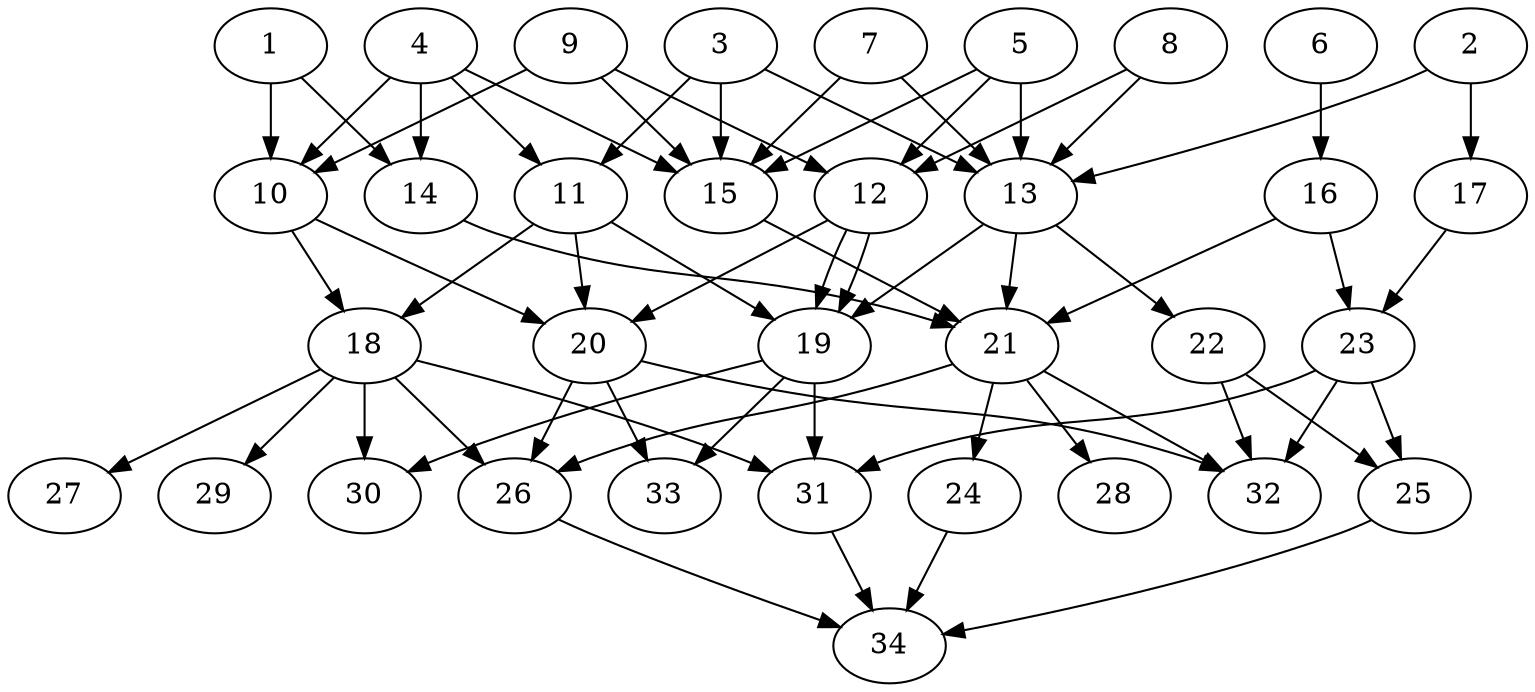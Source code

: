 // DAG (tier=2-normal, mode=data, n=34, ccr=0.414, fat=0.589, density=0.555, regular=0.451, jump=0.145, mindata=2097152, maxdata=16777216)
// DAG automatically generated by daggen at Sun Aug 24 16:33:34 2025
// /home/ermia/Project/Environments/daggen/bin/daggen --dot --ccr 0.414 --fat 0.589 --regular 0.451 --density 0.555 --jump 0.145 --mindata 2097152 --maxdata 16777216 -n 34 
digraph G {
  1 [size="5846200384871285", alpha="0.15", expect_size="2923100192435642"]
  1 -> 10 [size ="157204535574528"]
  1 -> 14 [size ="157204535574528"]
  2 [size="1233072949533240983552", alpha="0.07", expect_size="616536474766620491776"]
  2 -> 13 [size ="919918107164672"]
  2 -> 17 [size ="919918107164672"]
  3 [size="13198343864236784", alpha="0.10", expect_size="6599171932118392"]
  3 -> 11 [size ="1482076310208512"]
  3 -> 13 [size ="1482076310208512"]
  3 -> 15 [size ="1482076310208512"]
  4 [size="1201507080901757440", alpha="0.01", expect_size="600753540450878720"]
  4 -> 10 [size ="613658627407872"]
  4 -> 11 [size ="613658627407872"]
  4 -> 14 [size ="613658627407872"]
  4 -> 15 [size ="613658627407872"]
  5 [size="3452018172599196672", alpha="0.02", expect_size="1726009086299598336"]
  5 -> 12 [size ="1600074303930368"]
  5 -> 13 [size ="1600074303930368"]
  5 -> 15 [size ="1600074303930368"]
  6 [size="34145136287695684", alpha="0.16", expect_size="17072568143847842"]
  6 -> 16 [size ="740902024773632"]
  7 [size="682007405434412990464", alpha="0.02", expect_size="341003702717206495232"]
  7 -> 13 [size ="619844445667328"]
  7 -> 15 [size ="619844445667328"]
  8 [size="298941034949085056", alpha="0.07", expect_size="149470517474542528"]
  8 -> 12 [size ="165816909692928"]
  8 -> 13 [size ="165816909692928"]
  9 [size="270105649978069376", alpha="0.14", expect_size="135052824989034688"]
  9 -> 10 [size ="106852083826688"]
  9 -> 12 [size ="106852083826688"]
  9 -> 15 [size ="106852083826688"]
  10 [size="1116332425869324160", alpha="0.07", expect_size="558166212934662080"]
  10 -> 18 [size ="876691148767232"]
  10 -> 20 [size ="876691148767232"]
  11 [size="752076763387726848", alpha="0.16", expect_size="376038381693863424"]
  11 -> 18 [size ="437405853155328"]
  11 -> 19 [size ="437405853155328"]
  11 -> 20 [size ="437405853155328"]
  12 [size="315829688242097920", alpha="0.19", expect_size="157914844121048960"]
  12 -> 19 [size ="142945101545472"]
  12 -> 19 [size ="142945101545472"]
  12 -> 20 [size ="142945101545472"]
  13 [size="21668204881323036", alpha="0.19", expect_size="10834102440661518"]
  13 -> 19 [size ="548882735955968"]
  13 -> 21 [size ="548882735955968"]
  13 -> 22 [size ="548882735955968"]
  14 [size="3591028523491200", alpha="0.14", expect_size="1795514261745600"]
  14 -> 21 [size ="255604241203200"]
  15 [size="44810302673636600", alpha="0.19", expect_size="22405151336818300"]
  15 -> 21 [size ="1524297315123200"]
  16 [size="6083703413429486592", alpha="0.01", expect_size="3041851706714743296"]
  16 -> 21 [size ="2123392404684800"]
  16 -> 23 [size ="2123392404684800"]
  17 [size="46528465124348656", alpha="0.08", expect_size="23264232562174328"]
  17 -> 23 [size ="1589202458247168"]
  18 [size="2065104390549189689344", alpha="0.02", expect_size="1032552195274594844672"]
  18 -> 26 [size ="1297332586938368"]
  18 -> 27 [size ="1297332586938368"]
  18 -> 29 [size ="1297332586938368"]
  18 -> 30 [size ="1297332586938368"]
  18 -> 31 [size ="1297332586938368"]
  19 [size="331695788784615424000", alpha="0.09", expect_size="165847894392307712000"]
  19 -> 30 [size ="383339252940800"]
  19 -> 31 [size ="383339252940800"]
  19 -> 33 [size ="383339252940800"]
  20 [size="22488007871338912", alpha="0.16", expect_size="11244003935669456"]
  20 -> 26 [size ="447641498419200"]
  20 -> 32 [size ="447641498419200"]
  20 -> 33 [size ="447641498419200"]
  21 [size="583834312760044416", alpha="0.11", expect_size="291917156380022208"]
  21 -> 24 [size ="363417349128192"]
  21 -> 26 [size ="363417349128192"]
  21 -> 28 [size ="363417349128192"]
  21 -> 32 [size ="363417349128192"]
  22 [size="1471352112287581184", alpha="0.08", expect_size="735676056143790592"]
  22 -> 25 [size ="944857312919552"]
  22 -> 32 [size ="944857312919552"]
  23 [size="20647353509387128", alpha="0.16", expect_size="10323676754693564"]
  23 -> 25 [size ="1645341782835200"]
  23 -> 31 [size ="1645341782835200"]
  23 -> 32 [size ="1645341782835200"]
  24 [size="10464141771741855744", alpha="0.16", expect_size="5232070885870927872"]
  24 -> 34 [size ="38272990445568"]
  25 [size="16596673582600290304", alpha="0.15", expect_size="8298336791300145152"]
  25 -> 34 [size ="52051992117248"]
  26 [size="35934120749769780", alpha="0.15", expect_size="17967060374884890"]
  26 -> 34 [size ="585435214512128"]
  27 [size="2002585616068474112", alpha="0.19", expect_size="1001292808034237056"]
  28 [size="32427129665070436", alpha="0.16", expect_size="16213564832535218"]
  29 [size="98040543648046645248", alpha="0.15", expect_size="49020271824023322624"]
  30 [size="80275793814225840", alpha="0.15", expect_size="40137896907112920"]
  31 [size="1955030619420721414144", alpha="0.14", expect_size="977515309710360707072"]
  31 -> 34 [size ="1250812932128768"]
  32 [size="101009271283733495808", alpha="0.04", expect_size="50504635641866747904"]
  33 [size="21464926212331667456", alpha="0.10", expect_size="10732463106165833728"]
  34 [size="65215723718923208", alpha="0.05", expect_size="32607861859461604"]
}